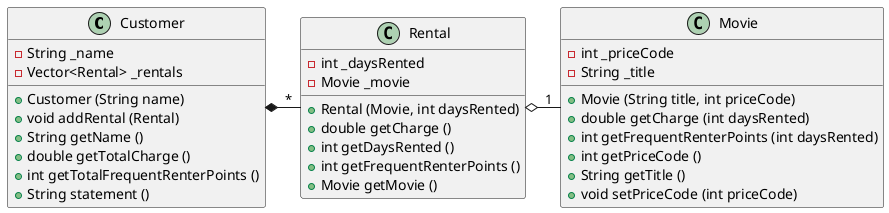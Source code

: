 @startuml
Customer *- "*" Rental
Rental   o- "1" Movie

class Customer {
    - String _name
    - Vector<Rental> _rentals
    + Customer (String name)
    + void addRental (Rental)
    + String getName ()
    + double getTotalCharge ()
    + int getTotalFrequentRenterPoints ()
    + String statement ()
    }

class Rental {
    - int _daysRented
    - Movie _movie
    + Rental (Movie, int daysRented)
    + double getCharge ()
    + int getDaysRented ()
    + int getFrequentRenterPoints ()
    + Movie getMovie ()
    }

class Movie {
    - int _priceCode
    - String _title
    + Movie (String title, int priceCode)
    + double getCharge (int daysRented)
    + int getFrequentRenterPoints (int daysRented)
    + int getPriceCode ()
    + String getTitle ()
    + void setPriceCode (int priceCode)
    }

@enduml
